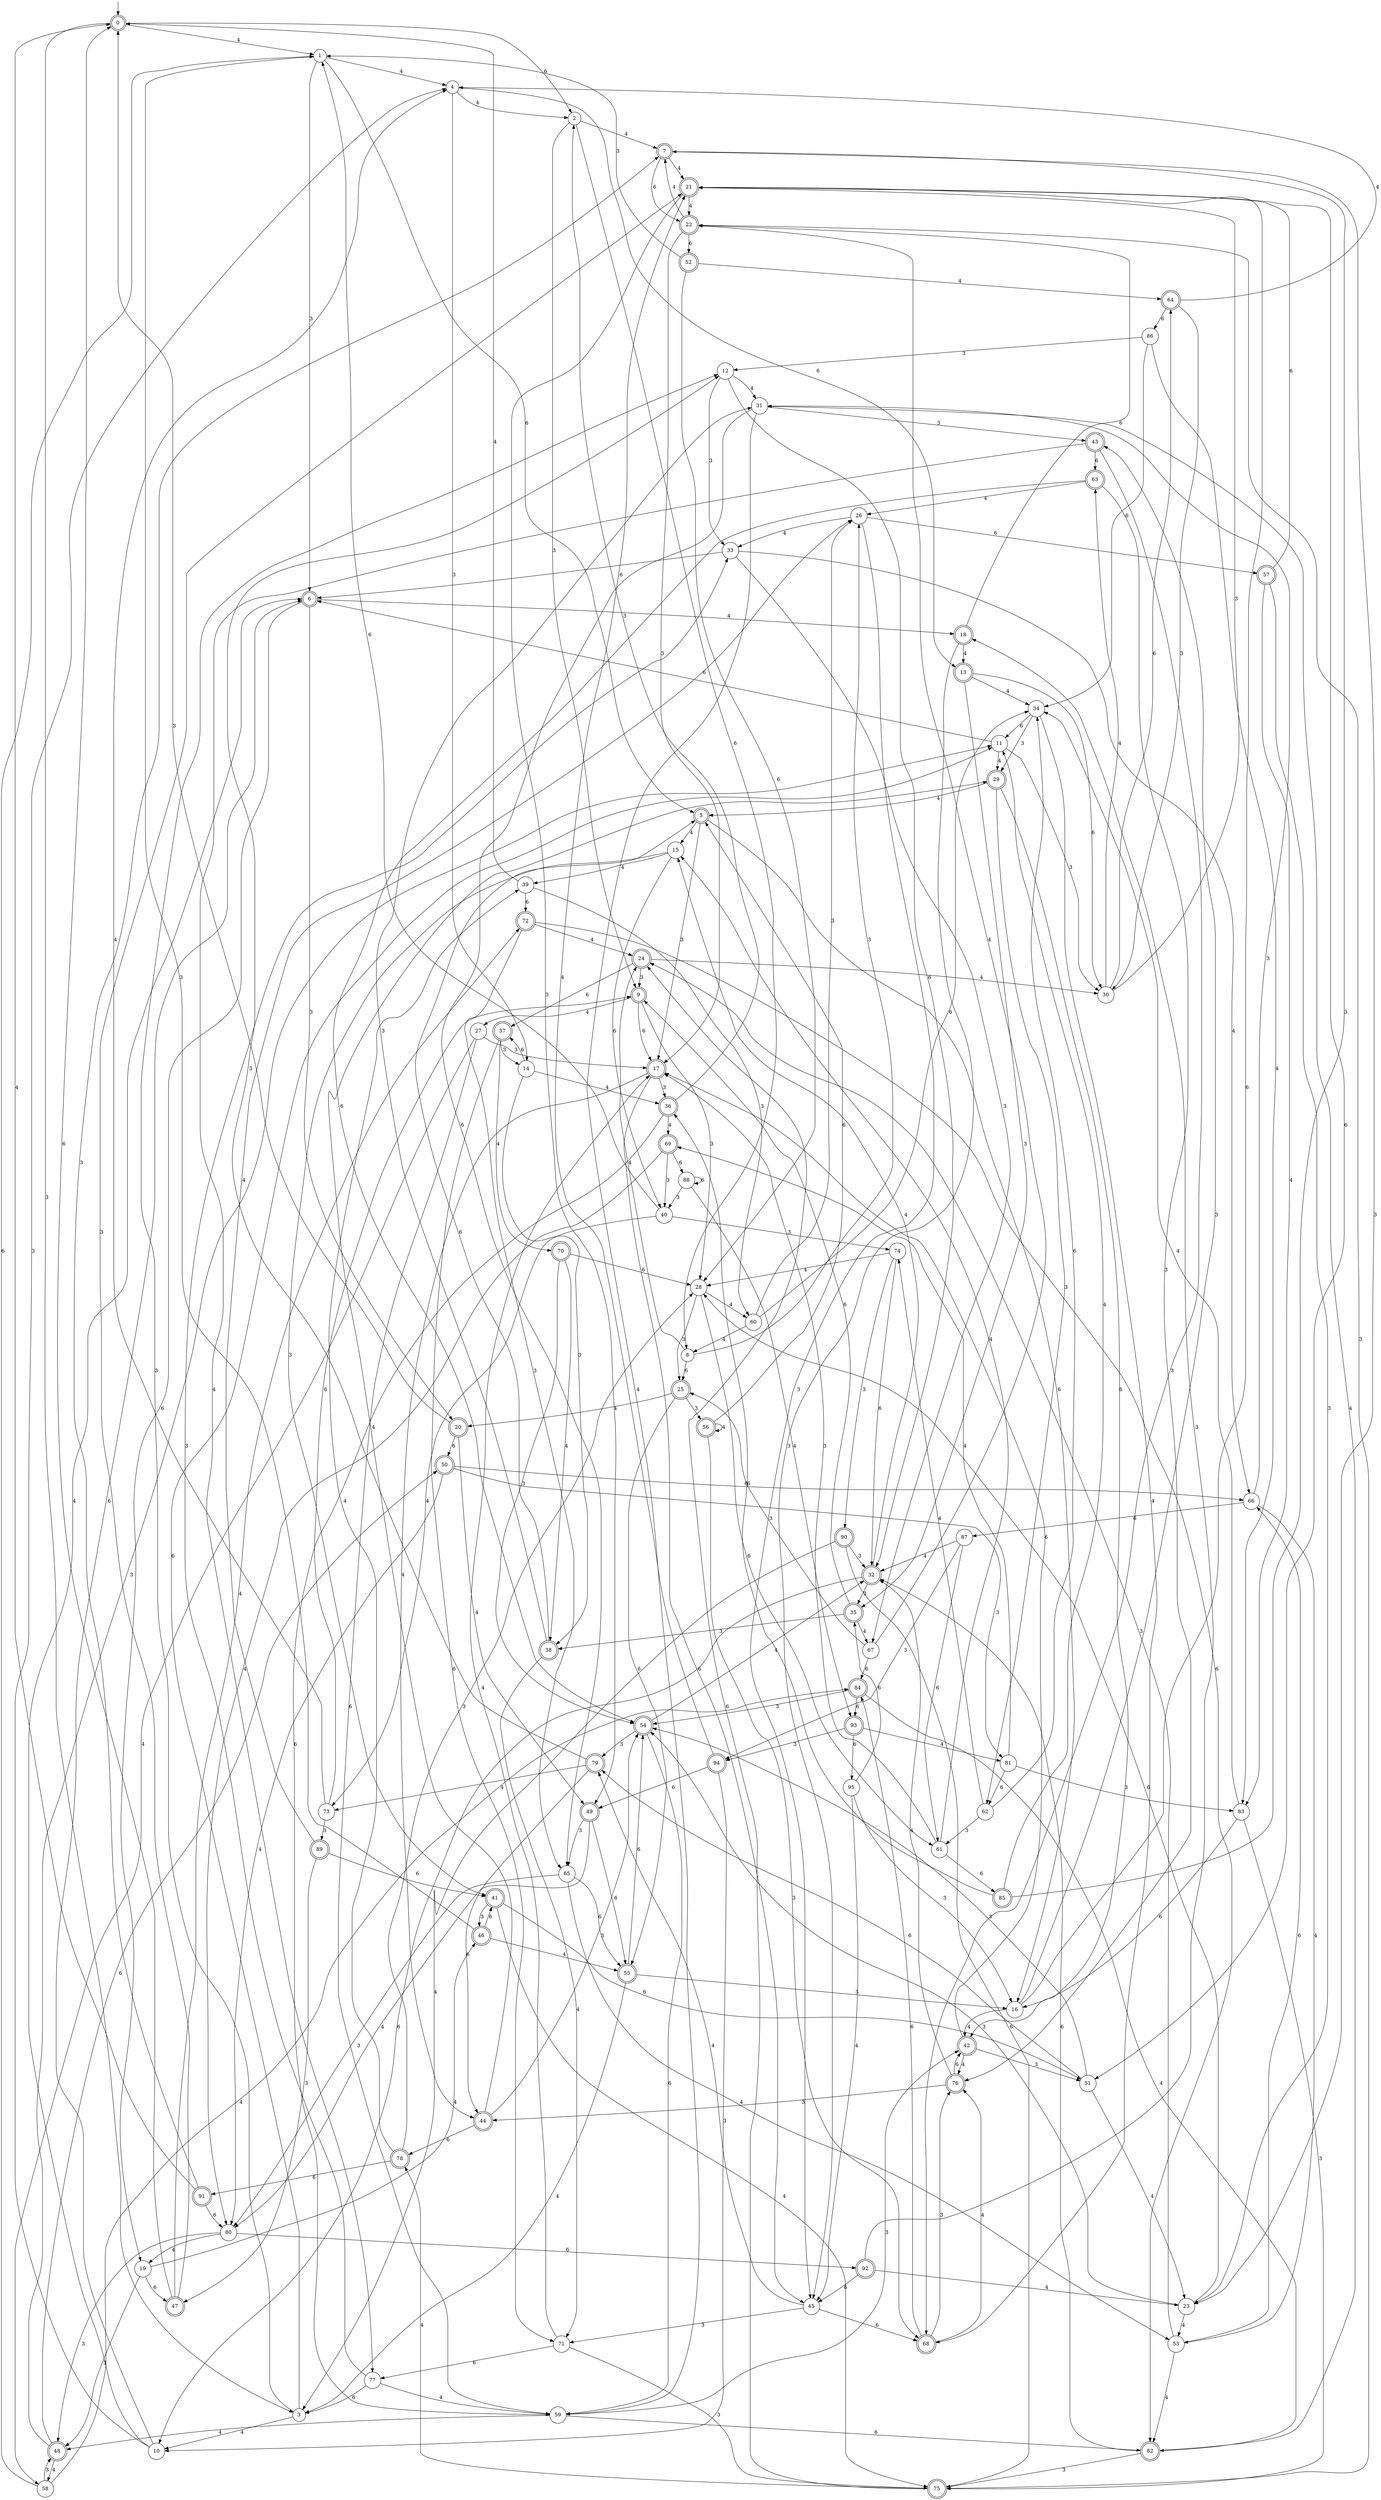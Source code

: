 digraph g {

	s0 [shape="doublecircle" label="0"];
	s1 [shape="circle" label="1"];
	s2 [shape="circle" label="2"];
	s3 [shape="circle" label="3"];
	s4 [shape="circle" label="4"];
	s5 [shape="doublecircle" label="5"];
	s6 [shape="doublecircle" label="6"];
	s7 [shape="doublecircle" label="7"];
	s8 [shape="circle" label="8"];
	s9 [shape="doublecircle" label="9"];
	s10 [shape="circle" label="10"];
	s11 [shape="circle" label="11"];
	s12 [shape="circle" label="12"];
	s13 [shape="doublecircle" label="13"];
	s14 [shape="circle" label="14"];
	s15 [shape="circle" label="15"];
	s16 [shape="circle" label="16"];
	s17 [shape="doublecircle" label="17"];
	s18 [shape="doublecircle" label="18"];
	s19 [shape="circle" label="19"];
	s20 [shape="doublecircle" label="20"];
	s21 [shape="doublecircle" label="21"];
	s22 [shape="doublecircle" label="22"];
	s23 [shape="circle" label="23"];
	s24 [shape="doublecircle" label="24"];
	s25 [shape="doublecircle" label="25"];
	s26 [shape="circle" label="26"];
	s27 [shape="circle" label="27"];
	s28 [shape="circle" label="28"];
	s29 [shape="doublecircle" label="29"];
	s30 [shape="circle" label="30"];
	s31 [shape="circle" label="31"];
	s32 [shape="doublecircle" label="32"];
	s33 [shape="circle" label="33"];
	s34 [shape="circle" label="34"];
	s35 [shape="doublecircle" label="35"];
	s36 [shape="doublecircle" label="36"];
	s37 [shape="doublecircle" label="37"];
	s38 [shape="doublecircle" label="38"];
	s39 [shape="circle" label="39"];
	s40 [shape="circle" label="40"];
	s41 [shape="doublecircle" label="41"];
	s42 [shape="doublecircle" label="42"];
	s43 [shape="doublecircle" label="43"];
	s44 [shape="doublecircle" label="44"];
	s45 [shape="circle" label="45"];
	s46 [shape="doublecircle" label="46"];
	s47 [shape="doublecircle" label="47"];
	s48 [shape="doublecircle" label="48"];
	s49 [shape="doublecircle" label="49"];
	s50 [shape="doublecircle" label="50"];
	s51 [shape="circle" label="51"];
	s52 [shape="doublecircle" label="52"];
	s53 [shape="circle" label="53"];
	s54 [shape="doublecircle" label="54"];
	s55 [shape="doublecircle" label="55"];
	s56 [shape="doublecircle" label="56"];
	s57 [shape="doublecircle" label="57"];
	s58 [shape="circle" label="58"];
	s59 [shape="circle" label="59"];
	s60 [shape="circle" label="60"];
	s61 [shape="circle" label="61"];
	s62 [shape="circle" label="62"];
	s63 [shape="doublecircle" label="63"];
	s64 [shape="doublecircle" label="64"];
	s65 [shape="circle" label="65"];
	s66 [shape="circle" label="66"];
	s67 [shape="circle" label="67"];
	s68 [shape="doublecircle" label="68"];
	s69 [shape="doublecircle" label="69"];
	s70 [shape="doublecircle" label="70"];
	s71 [shape="circle" label="71"];
	s72 [shape="doublecircle" label="72"];
	s73 [shape="circle" label="73"];
	s74 [shape="circle" label="74"];
	s75 [shape="doublecircle" label="75"];
	s76 [shape="doublecircle" label="76"];
	s77 [shape="circle" label="77"];
	s78 [shape="doublecircle" label="78"];
	s79 [shape="doublecircle" label="79"];
	s80 [shape="circle" label="80"];
	s81 [shape="circle" label="81"];
	s82 [shape="doublecircle" label="82"];
	s83 [shape="circle" label="83"];
	s84 [shape="doublecircle" label="84"];
	s85 [shape="doublecircle" label="85"];
	s86 [shape="circle" label="86"];
	s87 [shape="circle" label="87"];
	s88 [shape="circle" label="88"];
	s89 [shape="doublecircle" label="89"];
	s90 [shape="doublecircle" label="90"];
	s91 [shape="doublecircle" label="91"];
	s92 [shape="doublecircle" label="92"];
	s93 [shape="doublecircle" label="93"];
	s94 [shape="doublecircle" label="94"];
	s95 [shape="circle" label="95"];
	s0 -> s1 [label="4"];
	s0 -> s2 [label="6"];
	s0 -> s3 [label="3"];
	s1 -> s4 [label="4"];
	s1 -> s5 [label="6"];
	s1 -> s6 [label="3"];
	s2 -> s7 [label="4"];
	s2 -> s8 [label="6"];
	s2 -> s9 [label="3"];
	s3 -> s10 [label="4"];
	s3 -> s11 [label="6"];
	s3 -> s12 [label="3"];
	s4 -> s2 [label="4"];
	s4 -> s13 [label="6"];
	s4 -> s14 [label="3"];
	s5 -> s15 [label="4"];
	s5 -> s16 [label="6"];
	s5 -> s17 [label="3"];
	s6 -> s18 [label="4"];
	s6 -> s19 [label="6"];
	s6 -> s20 [label="3"];
	s7 -> s21 [label="4"];
	s7 -> s22 [label="6"];
	s7 -> s23 [label="3"];
	s8 -> s24 [label="4"];
	s8 -> s25 [label="6"];
	s8 -> s26 [label="3"];
	s9 -> s27 [label="4"];
	s9 -> s17 [label="6"];
	s9 -> s28 [label="3"];
	s10 -> s6 [label="4"];
	s10 -> s6 [label="6"];
	s10 -> s4 [label="3"];
	s11 -> s29 [label="4"];
	s11 -> s6 [label="6"];
	s11 -> s30 [label="3"];
	s12 -> s31 [label="4"];
	s12 -> s32 [label="6"];
	s12 -> s33 [label="3"];
	s13 -> s34 [label="4"];
	s13 -> s30 [label="6"];
	s13 -> s35 [label="3"];
	s14 -> s36 [label="4"];
	s14 -> s37 [label="6"];
	s14 -> s38 [label="3"];
	s15 -> s39 [label="4"];
	s15 -> s40 [label="6"];
	s15 -> s41 [label="3"];
	s16 -> s42 [label="4"];
	s16 -> s21 [label="6"];
	s16 -> s43 [label="3"];
	s17 -> s44 [label="4"];
	s17 -> s45 [label="6"];
	s17 -> s36 [label="3"];
	s18 -> s13 [label="4"];
	s18 -> s22 [label="6"];
	s18 -> s45 [label="3"];
	s19 -> s46 [label="4"];
	s19 -> s47 [label="6"];
	s19 -> s48 [label="3"];
	s20 -> s49 [label="4"];
	s20 -> s50 [label="6"];
	s20 -> s0 [label="3"];
	s21 -> s22 [label="4"];
	s21 -> s51 [label="6"];
	s21 -> s49 [label="3"];
	s22 -> s7 [label="4"];
	s22 -> s52 [label="6"];
	s22 -> s17 [label="3"];
	s23 -> s53 [label="4"];
	s23 -> s28 [label="6"];
	s23 -> s54 [label="3"];
	s24 -> s30 [label="4"];
	s24 -> s37 [label="6"];
	s24 -> s9 [label="3"];
	s25 -> s20 [label="4"];
	s25 -> s55 [label="6"];
	s25 -> s56 [label="3"];
	s26 -> s33 [label="4"];
	s26 -> s57 [label="6"];
	s26 -> s45 [label="3"];
	s27 -> s58 [label="4"];
	s27 -> s59 [label="6"];
	s27 -> s17 [label="3"];
	s28 -> s60 [label="4"];
	s28 -> s61 [label="6"];
	s28 -> s25 [label="3"];
	s29 -> s5 [label="4"];
	s29 -> s42 [label="6"];
	s29 -> s62 [label="3"];
	s30 -> s63 [label="4"];
	s30 -> s64 [label="6"];
	s30 -> s21 [label="3"];
	s31 -> s59 [label="4"];
	s31 -> s65 [label="6"];
	s31 -> s43 [label="3"];
	s32 -> s15 [label="4"];
	s32 -> s10 [label="6"];
	s32 -> s35 [label="3"];
	s33 -> s66 [label="4"];
	s33 -> s6 [label="6"];
	s33 -> s67 [label="3"];
	s34 -> s68 [label="4"];
	s34 -> s11 [label="6"];
	s34 -> s29 [label="3"];
	s35 -> s67 [label="4"];
	s35 -> s9 [label="6"];
	s35 -> s38 [label="3"];
	s36 -> s69 [label="4"];
	s36 -> s59 [label="6"];
	s36 -> s2 [label="3"];
	s37 -> s70 [label="4"];
	s37 -> s71 [label="6"];
	s37 -> s14 [label="3"];
	s38 -> s71 [label="4"];
	s38 -> s5 [label="6"];
	s38 -> s31 [label="3"];
	s39 -> s0 [label="4"];
	s39 -> s72 [label="6"];
	s39 -> s60 [label="3"];
	s40 -> s73 [label="4"];
	s40 -> s1 [label="6"];
	s40 -> s74 [label="3"];
	s41 -> s75 [label="4"];
	s41 -> s51 [label="6"];
	s41 -> s46 [label="3"];
	s42 -> s76 [label="4"];
	s42 -> s17 [label="6"];
	s42 -> s51 [label="3"];
	s43 -> s77 [label="4"];
	s43 -> s63 [label="6"];
	s43 -> s68 [label="3"];
	s44 -> s29 [label="4"];
	s44 -> s78 [label="6"];
	s44 -> s54 [label="3"];
	s45 -> s79 [label="4"];
	s45 -> s68 [label="6"];
	s45 -> s71 [label="3"];
	s46 -> s55 [label="4"];
	s46 -> s41 [label="6"];
	s46 -> s1 [label="3"];
	s47 -> s72 [label="4"];
	s47 -> s0 [label="6"];
	s47 -> s21 [label="3"];
	s48 -> s58 [label="4"];
	s48 -> s50 [label="6"];
	s48 -> s11 [label="3"];
	s49 -> s80 [label="4"];
	s49 -> s55 [label="6"];
	s49 -> s65 [label="3"];
	s50 -> s80 [label="4"];
	s50 -> s66 [label="6"];
	s50 -> s81 [label="3"];
	s51 -> s23 [label="4"];
	s51 -> s79 [label="6"];
	s51 -> s54 [label="3"];
	s52 -> s64 [label="4"];
	s52 -> s28 [label="6"];
	s52 -> s1 [label="3"];
	s53 -> s82 [label="4"];
	s53 -> s66 [label="6"];
	s53 -> s24 [label="3"];
	s54 -> s32 [label="4"];
	s54 -> s59 [label="6"];
	s54 -> s79 [label="3"];
	s55 -> s3 [label="4"];
	s55 -> s54 [label="6"];
	s55 -> s16 [label="3"];
	s56 -> s56 [label="4"];
	s56 -> s5 [label="6"];
	s56 -> s68 [label="3"];
	s57 -> s83 [label="4"];
	s57 -> s21 [label="6"];
	s57 -> s23 [label="3"];
	s58 -> s84 [label="4"];
	s58 -> s1 [label="6"];
	s58 -> s48 [label="3"];
	s59 -> s48 [label="4"];
	s59 -> s82 [label="6"];
	s59 -> s42 [label="3"];
	s60 -> s8 [label="4"];
	s60 -> s34 [label="6"];
	s60 -> s26 [label="3"];
	s61 -> s15 [label="4"];
	s61 -> s85 [label="6"];
	s61 -> s17 [label="3"];
	s62 -> s74 [label="4"];
	s62 -> s34 [label="6"];
	s62 -> s61 [label="3"];
	s63 -> s26 [label="4"];
	s63 -> s54 [label="6"];
	s63 -> s76 [label="3"];
	s64 -> s4 [label="4"];
	s64 -> s86 [label="6"];
	s64 -> s30 [label="3"];
	s65 -> s53 [label="4"];
	s65 -> s55 [label="6"];
	s65 -> s80 [label="3"];
	s66 -> s53 [label="4"];
	s66 -> s87 [label="6"];
	s66 -> s31 [label="3"];
	s67 -> s22 [label="4"];
	s67 -> s84 [label="6"];
	s67 -> s25 [label="3"];
	s68 -> s76 [label="4"];
	s68 -> s84 [label="6"];
	s68 -> s76 [label="3"];
	s69 -> s80 [label="4"];
	s69 -> s88 [label="6"];
	s69 -> s40 [label="3"];
	s70 -> s38 [label="4"];
	s70 -> s28 [label="6"];
	s70 -> s54 [label="3"];
	s71 -> s17 [label="4"];
	s71 -> s77 [label="6"];
	s71 -> s75 [label="3"];
	s72 -> s24 [label="4"];
	s72 -> s82 [label="6"];
	s72 -> s65 [label="3"];
	s73 -> s4 [label="4"];
	s73 -> s9 [label="6"];
	s73 -> s89 [label="3"];
	s74 -> s28 [label="4"];
	s74 -> s32 [label="6"];
	s74 -> s90 [label="3"];
	s75 -> s78 [label="4"];
	s75 -> s24 [label="6"];
	s75 -> s22 [label="3"];
	s76 -> s32 [label="4"];
	s76 -> s42 [label="6"];
	s76 -> s44 [label="3"];
	s77 -> s59 [label="4"];
	s77 -> s3 [label="6"];
	s77 -> s33 [label="3"];
	s78 -> s39 [label="4"];
	s78 -> s91 [label="6"];
	s78 -> s28 [label="3"];
	s79 -> s73 [label="4"];
	s79 -> s44 [label="6"];
	s79 -> s12 [label="3"];
	s80 -> s19 [label="4"];
	s80 -> s92 [label="6"];
	s80 -> s48 [label="3"];
	s81 -> s69 [label="4"];
	s81 -> s62 [label="6"];
	s81 -> s83 [label="3"];
	s82 -> s31 [label="4"];
	s82 -> s32 [label="6"];
	s82 -> s75 [label="3"];
	s83 -> s34 [label="4"];
	s83 -> s16 [label="6"];
	s83 -> s75 [label="3"];
	s84 -> s82 [label="4"];
	s84 -> s93 [label="6"];
	s84 -> s54 [label="3"];
	s85 -> s11 [label="4"];
	s85 -> s36 [label="6"];
	s85 -> s7 [label="3"];
	s86 -> s83 [label="4"];
	s86 -> s34 [label="6"];
	s86 -> s12 [label="3"];
	s87 -> s32 [label="4"];
	s87 -> s61 [label="6"];
	s87 -> s94 [label="3"];
	s88 -> s93 [label="4"];
	s88 -> s88 [label="6"];
	s88 -> s40 [label="3"];
	s89 -> s26 [label="4"];
	s89 -> s41 [label="6"];
	s89 -> s47 [label="3"];
	s90 -> s3 [label="4"];
	s90 -> s75 [label="6"];
	s90 -> s32 [label="3"];
	s91 -> s0 [label="4"];
	s91 -> s80 [label="6"];
	s91 -> s7 [label="3"];
	s92 -> s23 [label="4"];
	s92 -> s45 [label="6"];
	s92 -> s18 [label="3"];
	s93 -> s81 [label="4"];
	s93 -> s95 [label="6"];
	s93 -> s94 [label="3"];
	s94 -> s21 [label="4"];
	s94 -> s49 [label="6"];
	s94 -> s10 [label="3"];
	s95 -> s45 [label="4"];
	s95 -> s35 [label="6"];
	s95 -> s16 [label="3"];

__start0 [label="" shape="none" width="0" height="0"];
__start0 -> s0;

}
